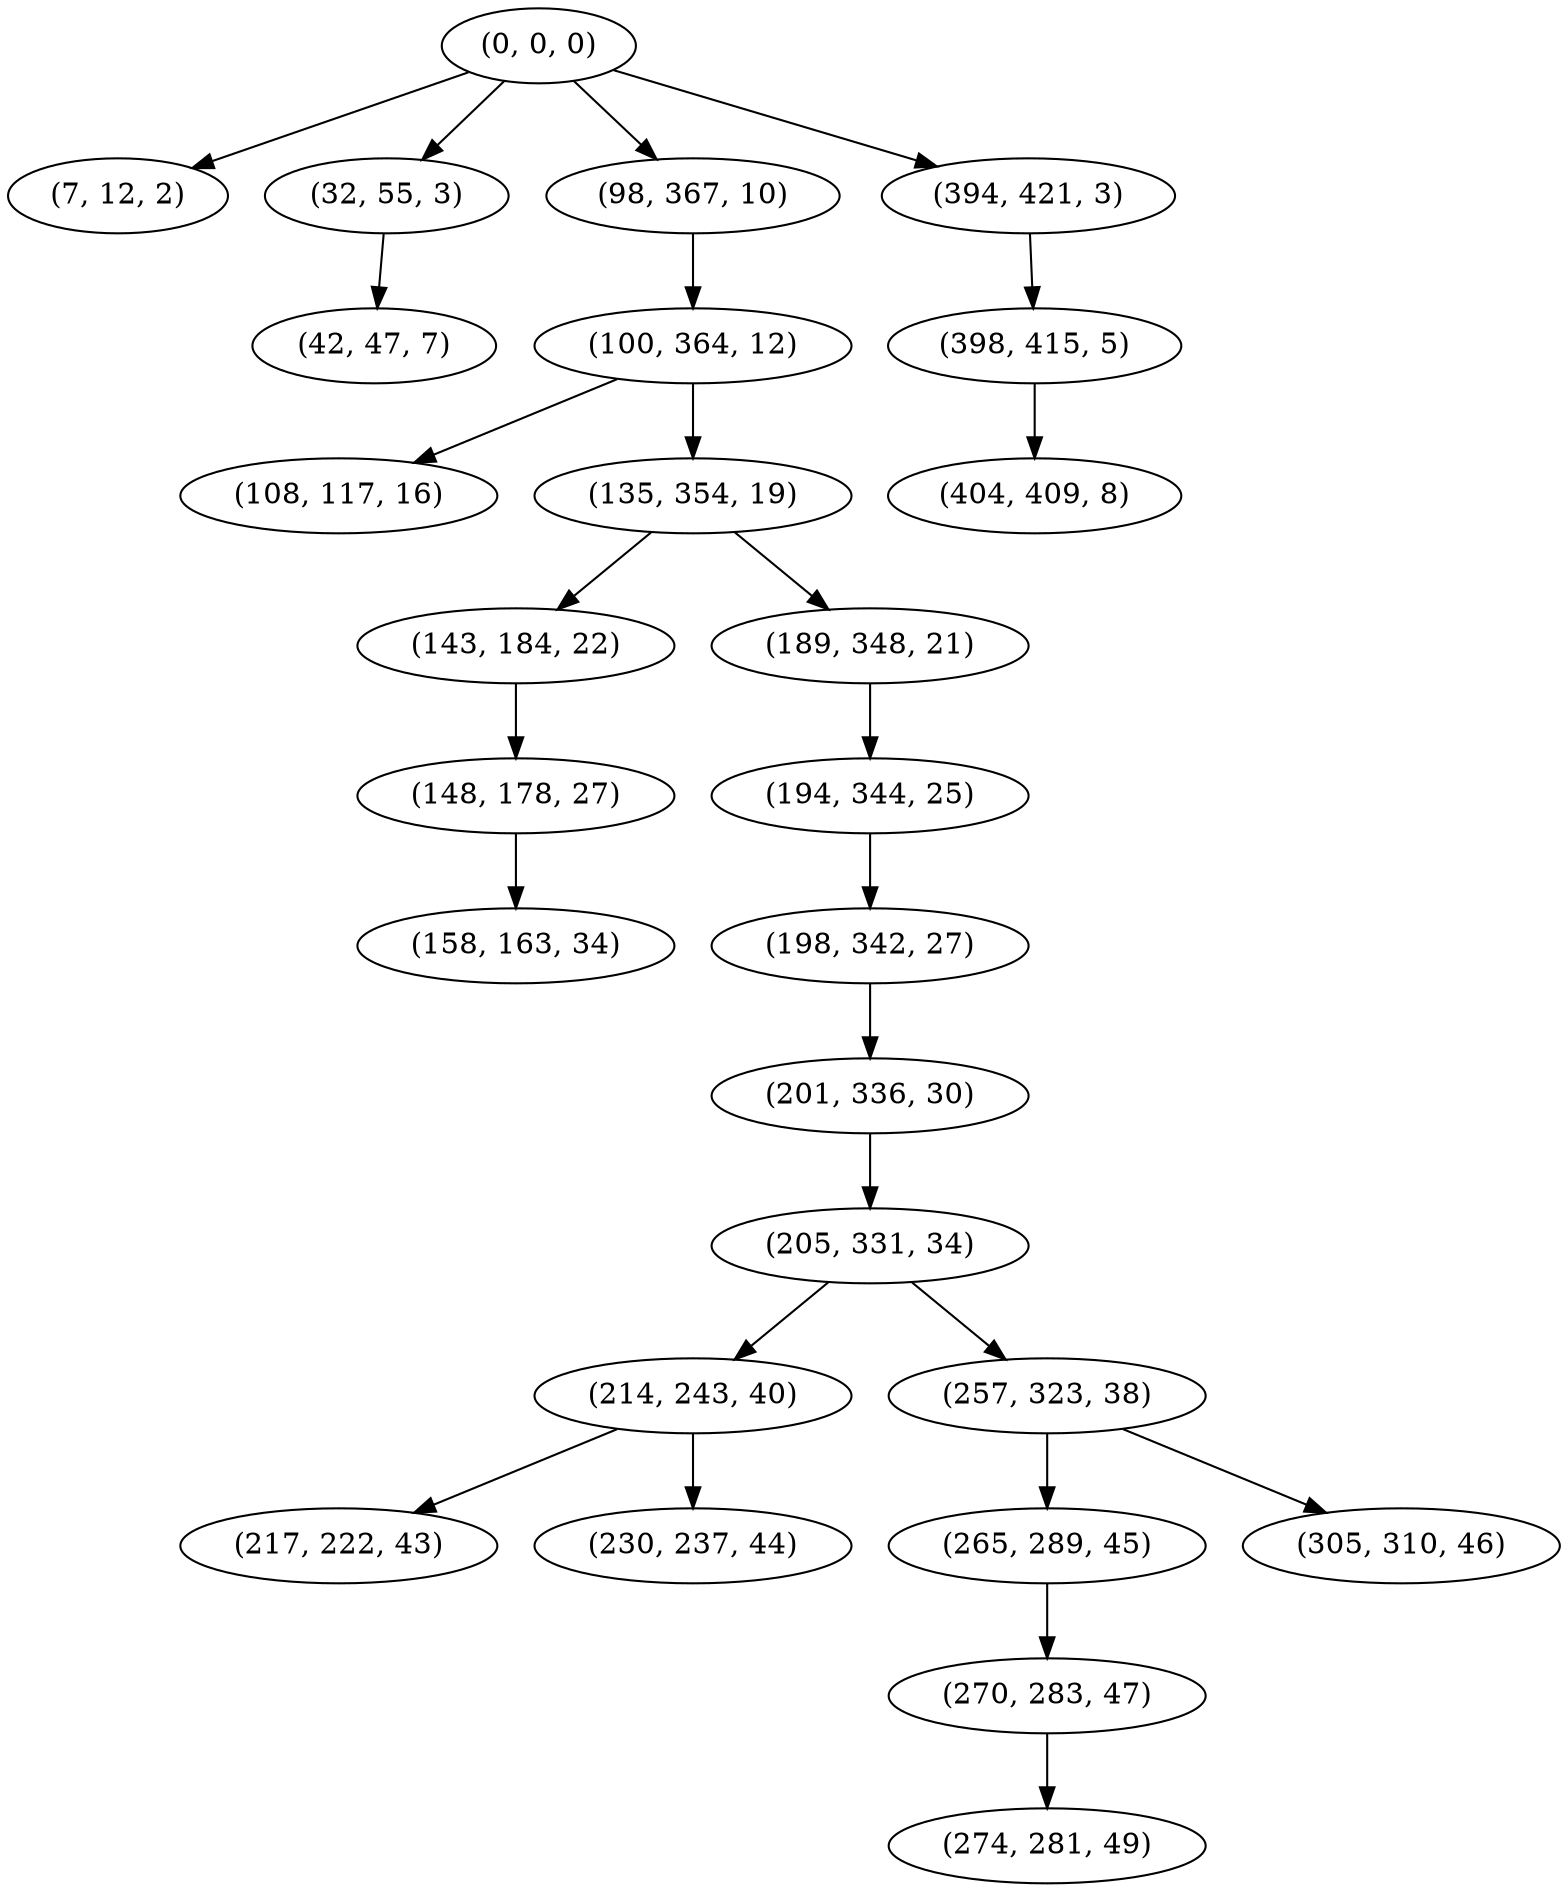 digraph tree {
    "(0, 0, 0)";
    "(7, 12, 2)";
    "(32, 55, 3)";
    "(42, 47, 7)";
    "(98, 367, 10)";
    "(100, 364, 12)";
    "(108, 117, 16)";
    "(135, 354, 19)";
    "(143, 184, 22)";
    "(148, 178, 27)";
    "(158, 163, 34)";
    "(189, 348, 21)";
    "(194, 344, 25)";
    "(198, 342, 27)";
    "(201, 336, 30)";
    "(205, 331, 34)";
    "(214, 243, 40)";
    "(217, 222, 43)";
    "(230, 237, 44)";
    "(257, 323, 38)";
    "(265, 289, 45)";
    "(270, 283, 47)";
    "(274, 281, 49)";
    "(305, 310, 46)";
    "(394, 421, 3)";
    "(398, 415, 5)";
    "(404, 409, 8)";
    "(0, 0, 0)" -> "(7, 12, 2)";
    "(0, 0, 0)" -> "(32, 55, 3)";
    "(0, 0, 0)" -> "(98, 367, 10)";
    "(0, 0, 0)" -> "(394, 421, 3)";
    "(32, 55, 3)" -> "(42, 47, 7)";
    "(98, 367, 10)" -> "(100, 364, 12)";
    "(100, 364, 12)" -> "(108, 117, 16)";
    "(100, 364, 12)" -> "(135, 354, 19)";
    "(135, 354, 19)" -> "(143, 184, 22)";
    "(135, 354, 19)" -> "(189, 348, 21)";
    "(143, 184, 22)" -> "(148, 178, 27)";
    "(148, 178, 27)" -> "(158, 163, 34)";
    "(189, 348, 21)" -> "(194, 344, 25)";
    "(194, 344, 25)" -> "(198, 342, 27)";
    "(198, 342, 27)" -> "(201, 336, 30)";
    "(201, 336, 30)" -> "(205, 331, 34)";
    "(205, 331, 34)" -> "(214, 243, 40)";
    "(205, 331, 34)" -> "(257, 323, 38)";
    "(214, 243, 40)" -> "(217, 222, 43)";
    "(214, 243, 40)" -> "(230, 237, 44)";
    "(257, 323, 38)" -> "(265, 289, 45)";
    "(257, 323, 38)" -> "(305, 310, 46)";
    "(265, 289, 45)" -> "(270, 283, 47)";
    "(270, 283, 47)" -> "(274, 281, 49)";
    "(394, 421, 3)" -> "(398, 415, 5)";
    "(398, 415, 5)" -> "(404, 409, 8)";
}
